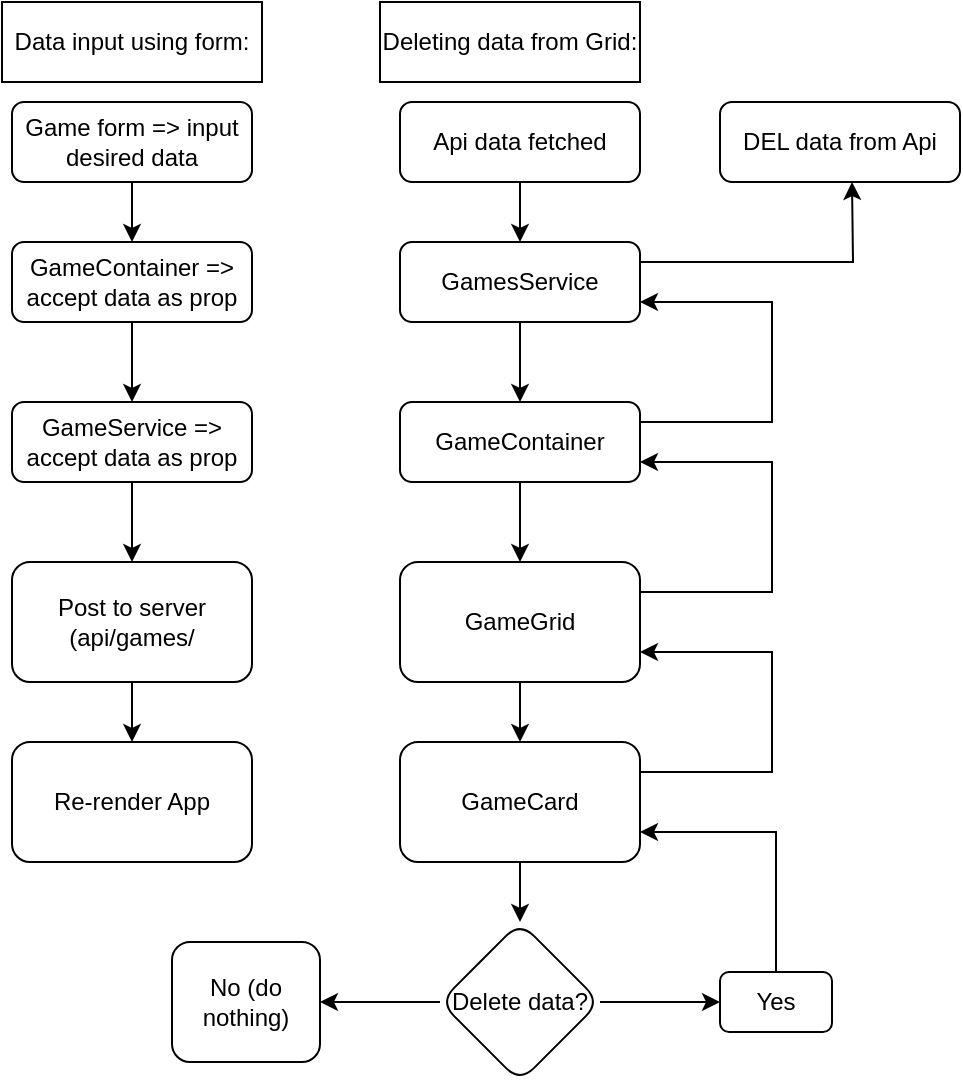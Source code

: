 <mxfile version="20.7.4" type="device"><diagram id="C5RBs43oDa-KdzZeNtuy" name="Page-1"><mxGraphModel dx="954" dy="599" grid="1" gridSize="10" guides="1" tooltips="1" connect="1" arrows="1" fold="1" page="1" pageScale="1" pageWidth="827" pageHeight="1169" math="0" shadow="0"><root><mxCell id="WIyWlLk6GJQsqaUBKTNV-0"/><mxCell id="WIyWlLk6GJQsqaUBKTNV-1" parent="WIyWlLk6GJQsqaUBKTNV-0"/><mxCell id="mKvo_fq2lkpzqmfw-WFG-23" style="edgeStyle=orthogonalEdgeStyle;rounded=0;orthogonalLoop=1;jettySize=auto;html=1;exitX=0.5;exitY=1;exitDx=0;exitDy=0;entryX=0.5;entryY=0;entryDx=0;entryDy=0;" edge="1" parent="WIyWlLk6GJQsqaUBKTNV-1" source="WIyWlLk6GJQsqaUBKTNV-3" target="WIyWlLk6GJQsqaUBKTNV-7"><mxGeometry relative="1" as="geometry"/></mxCell><mxCell id="WIyWlLk6GJQsqaUBKTNV-3" value="Game form =&amp;gt; input desired data" style="rounded=1;whiteSpace=wrap;html=1;fontSize=12;glass=0;strokeWidth=1;shadow=0;" parent="WIyWlLk6GJQsqaUBKTNV-1" vertex="1"><mxGeometry x="160" y="50" width="120" height="40" as="geometry"/></mxCell><mxCell id="mKvo_fq2lkpzqmfw-WFG-24" style="edgeStyle=orthogonalEdgeStyle;rounded=0;orthogonalLoop=1;jettySize=auto;html=1;" edge="1" parent="WIyWlLk6GJQsqaUBKTNV-1" source="WIyWlLk6GJQsqaUBKTNV-7" target="WIyWlLk6GJQsqaUBKTNV-11"><mxGeometry relative="1" as="geometry"/></mxCell><mxCell id="WIyWlLk6GJQsqaUBKTNV-7" value="GameContainer =&amp;gt; accept data as prop" style="rounded=1;whiteSpace=wrap;html=1;fontSize=12;glass=0;strokeWidth=1;shadow=0;" parent="WIyWlLk6GJQsqaUBKTNV-1" vertex="1"><mxGeometry x="160" y="120" width="120" height="40" as="geometry"/></mxCell><mxCell id="mKvo_fq2lkpzqmfw-WFG-3" value="" style="edgeStyle=orthogonalEdgeStyle;rounded=0;orthogonalLoop=1;jettySize=auto;html=1;" edge="1" parent="WIyWlLk6GJQsqaUBKTNV-1" source="WIyWlLk6GJQsqaUBKTNV-11" target="mKvo_fq2lkpzqmfw-WFG-2"><mxGeometry relative="1" as="geometry"/></mxCell><mxCell id="WIyWlLk6GJQsqaUBKTNV-11" value="GameService =&amp;gt; accept data as prop" style="rounded=1;whiteSpace=wrap;html=1;fontSize=12;glass=0;strokeWidth=1;shadow=0;" parent="WIyWlLk6GJQsqaUBKTNV-1" vertex="1"><mxGeometry x="160" y="200" width="120" height="40" as="geometry"/></mxCell><mxCell id="mKvo_fq2lkpzqmfw-WFG-5" value="" style="edgeStyle=orthogonalEdgeStyle;rounded=0;orthogonalLoop=1;jettySize=auto;html=1;" edge="1" parent="WIyWlLk6GJQsqaUBKTNV-1" source="mKvo_fq2lkpzqmfw-WFG-2" target="mKvo_fq2lkpzqmfw-WFG-4"><mxGeometry relative="1" as="geometry"/></mxCell><mxCell id="mKvo_fq2lkpzqmfw-WFG-2" value="Post to server (api/games/" style="whiteSpace=wrap;html=1;rounded=1;glass=0;strokeWidth=1;shadow=0;" vertex="1" parent="WIyWlLk6GJQsqaUBKTNV-1"><mxGeometry x="160" y="280" width="120" height="60" as="geometry"/></mxCell><mxCell id="mKvo_fq2lkpzqmfw-WFG-4" value="Re-render App" style="whiteSpace=wrap;html=1;rounded=1;glass=0;strokeWidth=1;shadow=0;" vertex="1" parent="WIyWlLk6GJQsqaUBKTNV-1"><mxGeometry x="160" y="370" width="120" height="60" as="geometry"/></mxCell><mxCell id="mKvo_fq2lkpzqmfw-WFG-19" style="edgeStyle=orthogonalEdgeStyle;rounded=0;orthogonalLoop=1;jettySize=auto;html=1;" edge="1" parent="WIyWlLk6GJQsqaUBKTNV-1" source="mKvo_fq2lkpzqmfw-WFG-7" target="mKvo_fq2lkpzqmfw-WFG-8"><mxGeometry relative="1" as="geometry"/></mxCell><mxCell id="mKvo_fq2lkpzqmfw-WFG-7" value="Api data fetched" style="rounded=1;whiteSpace=wrap;html=1;fontSize=12;glass=0;strokeWidth=1;shadow=0;" vertex="1" parent="WIyWlLk6GJQsqaUBKTNV-1"><mxGeometry x="354" y="50" width="120" height="40" as="geometry"/></mxCell><mxCell id="mKvo_fq2lkpzqmfw-WFG-20" style="edgeStyle=orthogonalEdgeStyle;rounded=0;orthogonalLoop=1;jettySize=auto;html=1;exitX=0.5;exitY=1;exitDx=0;exitDy=0;entryX=0.5;entryY=0;entryDx=0;entryDy=0;" edge="1" parent="WIyWlLk6GJQsqaUBKTNV-1" source="mKvo_fq2lkpzqmfw-WFG-8" target="mKvo_fq2lkpzqmfw-WFG-9"><mxGeometry relative="1" as="geometry"/></mxCell><mxCell id="mKvo_fq2lkpzqmfw-WFG-39" style="edgeStyle=orthogonalEdgeStyle;rounded=0;orthogonalLoop=1;jettySize=auto;html=1;exitX=1;exitY=0.25;exitDx=0;exitDy=0;" edge="1" parent="WIyWlLk6GJQsqaUBKTNV-1" source="mKvo_fq2lkpzqmfw-WFG-8"><mxGeometry relative="1" as="geometry"><mxPoint x="580" y="90" as="targetPoint"/></mxGeometry></mxCell><mxCell id="mKvo_fq2lkpzqmfw-WFG-8" value="GamesService" style="rounded=1;whiteSpace=wrap;html=1;fontSize=12;glass=0;strokeWidth=1;shadow=0;" vertex="1" parent="WIyWlLk6GJQsqaUBKTNV-1"><mxGeometry x="354" y="120" width="120" height="40" as="geometry"/></mxCell><mxCell id="mKvo_fq2lkpzqmfw-WFG-21" style="edgeStyle=orthogonalEdgeStyle;rounded=0;orthogonalLoop=1;jettySize=auto;html=1;" edge="1" parent="WIyWlLk6GJQsqaUBKTNV-1" source="mKvo_fq2lkpzqmfw-WFG-9" target="mKvo_fq2lkpzqmfw-WFG-10"><mxGeometry relative="1" as="geometry"/></mxCell><mxCell id="mKvo_fq2lkpzqmfw-WFG-38" style="edgeStyle=orthogonalEdgeStyle;rounded=0;orthogonalLoop=1;jettySize=auto;html=1;exitX=1;exitY=0.25;exitDx=0;exitDy=0;entryX=1;entryY=0.75;entryDx=0;entryDy=0;" edge="1" parent="WIyWlLk6GJQsqaUBKTNV-1" source="mKvo_fq2lkpzqmfw-WFG-9" target="mKvo_fq2lkpzqmfw-WFG-8"><mxGeometry relative="1" as="geometry"><Array as="points"><mxPoint x="540" y="210"/><mxPoint x="540" y="150"/></Array></mxGeometry></mxCell><mxCell id="mKvo_fq2lkpzqmfw-WFG-9" value="GameContainer" style="rounded=1;whiteSpace=wrap;html=1;fontSize=12;glass=0;strokeWidth=1;shadow=0;" vertex="1" parent="WIyWlLk6GJQsqaUBKTNV-1"><mxGeometry x="354" y="200" width="120" height="40" as="geometry"/></mxCell><mxCell id="mKvo_fq2lkpzqmfw-WFG-22" style="edgeStyle=orthogonalEdgeStyle;rounded=0;orthogonalLoop=1;jettySize=auto;html=1;" edge="1" parent="WIyWlLk6GJQsqaUBKTNV-1" source="mKvo_fq2lkpzqmfw-WFG-10" target="mKvo_fq2lkpzqmfw-WFG-11"><mxGeometry relative="1" as="geometry"/></mxCell><mxCell id="mKvo_fq2lkpzqmfw-WFG-37" style="edgeStyle=orthogonalEdgeStyle;rounded=0;orthogonalLoop=1;jettySize=auto;html=1;exitX=1;exitY=0.25;exitDx=0;exitDy=0;entryX=1;entryY=0.75;entryDx=0;entryDy=0;" edge="1" parent="WIyWlLk6GJQsqaUBKTNV-1" source="mKvo_fq2lkpzqmfw-WFG-10" target="mKvo_fq2lkpzqmfw-WFG-9"><mxGeometry relative="1" as="geometry"><Array as="points"><mxPoint x="540" y="295"/><mxPoint x="540" y="230"/></Array></mxGeometry></mxCell><mxCell id="mKvo_fq2lkpzqmfw-WFG-10" value="GameGrid" style="whiteSpace=wrap;html=1;rounded=1;glass=0;strokeWidth=1;shadow=0;" vertex="1" parent="WIyWlLk6GJQsqaUBKTNV-1"><mxGeometry x="354" y="280" width="120" height="60" as="geometry"/></mxCell><mxCell id="mKvo_fq2lkpzqmfw-WFG-29" value="" style="edgeStyle=orthogonalEdgeStyle;rounded=0;orthogonalLoop=1;jettySize=auto;html=1;" edge="1" parent="WIyWlLk6GJQsqaUBKTNV-1" source="mKvo_fq2lkpzqmfw-WFG-11" target="mKvo_fq2lkpzqmfw-WFG-28"><mxGeometry relative="1" as="geometry"/></mxCell><mxCell id="mKvo_fq2lkpzqmfw-WFG-36" style="edgeStyle=orthogonalEdgeStyle;rounded=0;orthogonalLoop=1;jettySize=auto;html=1;exitX=1;exitY=0.25;exitDx=0;exitDy=0;entryX=1;entryY=0.75;entryDx=0;entryDy=0;" edge="1" parent="WIyWlLk6GJQsqaUBKTNV-1" source="mKvo_fq2lkpzqmfw-WFG-11" target="mKvo_fq2lkpzqmfw-WFG-10"><mxGeometry relative="1" as="geometry"><Array as="points"><mxPoint x="540" y="385"/><mxPoint x="540" y="325"/></Array></mxGeometry></mxCell><mxCell id="mKvo_fq2lkpzqmfw-WFG-11" value="GameCard" style="whiteSpace=wrap;html=1;rounded=1;glass=0;strokeWidth=1;shadow=0;" vertex="1" parent="WIyWlLk6GJQsqaUBKTNV-1"><mxGeometry x="354" y="370" width="120" height="60" as="geometry"/></mxCell><mxCell id="mKvo_fq2lkpzqmfw-WFG-25" value="Data input using form:" style="rounded=0;whiteSpace=wrap;html=1;" vertex="1" parent="WIyWlLk6GJQsqaUBKTNV-1"><mxGeometry x="155" width="130" height="40" as="geometry"/></mxCell><mxCell id="mKvo_fq2lkpzqmfw-WFG-26" value="Deleting data from Grid:" style="rounded=0;whiteSpace=wrap;html=1;" vertex="1" parent="WIyWlLk6GJQsqaUBKTNV-1"><mxGeometry x="344" width="130" height="40" as="geometry"/></mxCell><mxCell id="mKvo_fq2lkpzqmfw-WFG-31" value="" style="edgeStyle=orthogonalEdgeStyle;rounded=0;orthogonalLoop=1;jettySize=auto;html=1;" edge="1" parent="WIyWlLk6GJQsqaUBKTNV-1" source="mKvo_fq2lkpzqmfw-WFG-28" target="mKvo_fq2lkpzqmfw-WFG-30"><mxGeometry relative="1" as="geometry"/></mxCell><mxCell id="mKvo_fq2lkpzqmfw-WFG-42" value="" style="edgeStyle=orthogonalEdgeStyle;rounded=0;orthogonalLoop=1;jettySize=auto;html=1;" edge="1" parent="WIyWlLk6GJQsqaUBKTNV-1" source="mKvo_fq2lkpzqmfw-WFG-28" target="mKvo_fq2lkpzqmfw-WFG-41"><mxGeometry relative="1" as="geometry"/></mxCell><mxCell id="mKvo_fq2lkpzqmfw-WFG-28" value="Delete data?" style="rhombus;whiteSpace=wrap;html=1;rounded=1;glass=0;strokeWidth=1;shadow=0;" vertex="1" parent="WIyWlLk6GJQsqaUBKTNV-1"><mxGeometry x="374" y="460" width="80" height="80" as="geometry"/></mxCell><mxCell id="mKvo_fq2lkpzqmfw-WFG-34" style="edgeStyle=orthogonalEdgeStyle;rounded=0;orthogonalLoop=1;jettySize=auto;html=1;exitX=0.5;exitY=0;exitDx=0;exitDy=0;entryX=1;entryY=0.75;entryDx=0;entryDy=0;" edge="1" parent="WIyWlLk6GJQsqaUBKTNV-1" source="mKvo_fq2lkpzqmfw-WFG-30" target="mKvo_fq2lkpzqmfw-WFG-11"><mxGeometry relative="1" as="geometry"/></mxCell><mxCell id="mKvo_fq2lkpzqmfw-WFG-30" value="Yes" style="whiteSpace=wrap;html=1;rounded=1;glass=0;strokeWidth=1;shadow=0;" vertex="1" parent="WIyWlLk6GJQsqaUBKTNV-1"><mxGeometry x="514" y="485" width="56" height="30" as="geometry"/></mxCell><mxCell id="mKvo_fq2lkpzqmfw-WFG-40" value="DEL data from Api" style="whiteSpace=wrap;html=1;rounded=1;glass=0;strokeWidth=1;shadow=0;" vertex="1" parent="WIyWlLk6GJQsqaUBKTNV-1"><mxGeometry x="514" y="50" width="120" height="40" as="geometry"/></mxCell><mxCell id="mKvo_fq2lkpzqmfw-WFG-41" value="No (do nothing)" style="whiteSpace=wrap;html=1;rounded=1;glass=0;strokeWidth=1;shadow=0;" vertex="1" parent="WIyWlLk6GJQsqaUBKTNV-1"><mxGeometry x="240" y="470" width="74" height="60" as="geometry"/></mxCell></root></mxGraphModel></diagram></mxfile>